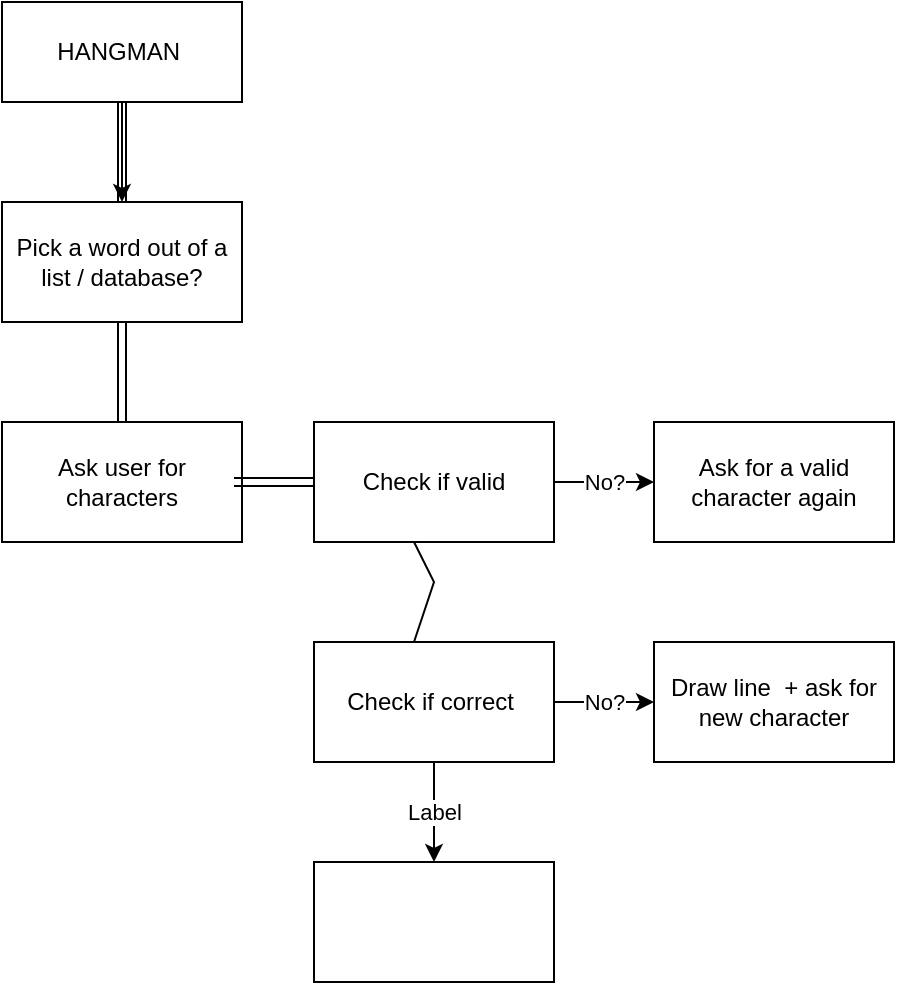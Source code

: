 <mxfile version="24.7.4">
  <diagram name="Page-1" id="YkgMBwCI7OGXfndA6B0e">
    <mxGraphModel dx="1242" dy="802" grid="1" gridSize="10" guides="1" tooltips="1" connect="1" arrows="1" fold="1" page="1" pageScale="1" pageWidth="827" pageHeight="1169" math="0" shadow="0">
      <root>
        <mxCell id="0" />
        <mxCell id="1" parent="0" />
        <mxCell id="1CcfnZJcr7BuHAOgr-7a-4" value="" style="edgeStyle=orthogonalEdgeStyle;rounded=0;orthogonalLoop=1;jettySize=auto;html=1;" edge="1" parent="1" source="1CcfnZJcr7BuHAOgr-7a-1" target="1CcfnZJcr7BuHAOgr-7a-2">
          <mxGeometry relative="1" as="geometry" />
        </mxCell>
        <mxCell id="1CcfnZJcr7BuHAOgr-7a-1" value="HANGMAN&amp;nbsp;" style="rounded=0;whiteSpace=wrap;html=1;" vertex="1" parent="1">
          <mxGeometry x="354" y="10" width="120" height="50" as="geometry" />
        </mxCell>
        <mxCell id="1CcfnZJcr7BuHAOgr-7a-2" value="Pick a word out of a list / database?" style="rounded=0;whiteSpace=wrap;html=1;" vertex="1" parent="1">
          <mxGeometry x="354" y="110" width="120" height="60" as="geometry" />
        </mxCell>
        <mxCell id="1CcfnZJcr7BuHAOgr-7a-3" value="" style="shape=link;html=1;rounded=0;entryX=0.5;entryY=1;entryDx=0;entryDy=0;" edge="1" parent="1" source="1CcfnZJcr7BuHAOgr-7a-2" target="1CcfnZJcr7BuHAOgr-7a-1">
          <mxGeometry width="100" relative="1" as="geometry">
            <mxPoint x="414" y="10" as="sourcePoint" />
            <mxPoint x="410" y="60" as="targetPoint" />
          </mxGeometry>
        </mxCell>
        <mxCell id="1CcfnZJcr7BuHAOgr-7a-5" value="Ask user for characters" style="rounded=0;whiteSpace=wrap;html=1;" vertex="1" parent="1">
          <mxGeometry x="354" y="220" width="120" height="60" as="geometry" />
        </mxCell>
        <mxCell id="1CcfnZJcr7BuHAOgr-7a-9" value="" style="shape=link;html=1;rounded=0;" edge="1" parent="1" source="1CcfnZJcr7BuHAOgr-7a-5">
          <mxGeometry width="100" relative="1" as="geometry">
            <mxPoint x="414" y="120" as="sourcePoint" />
            <mxPoint x="414" y="170" as="targetPoint" />
          </mxGeometry>
        </mxCell>
        <mxCell id="1CcfnZJcr7BuHAOgr-7a-10" value="" style="shape=link;html=1;rounded=0;" edge="1" parent="1" target="1CcfnZJcr7BuHAOgr-7a-11">
          <mxGeometry width="100" relative="1" as="geometry">
            <mxPoint x="470" y="250" as="sourcePoint" />
            <mxPoint x="570" y="250" as="targetPoint" />
          </mxGeometry>
        </mxCell>
        <mxCell id="1CcfnZJcr7BuHAOgr-7a-11" value="Check if valid" style="rounded=0;whiteSpace=wrap;html=1;" vertex="1" parent="1">
          <mxGeometry x="510" y="220" width="120" height="60" as="geometry" />
        </mxCell>
        <mxCell id="1CcfnZJcr7BuHAOgr-7a-12" value="Ask for a valid character again" style="rounded=0;whiteSpace=wrap;html=1;" vertex="1" parent="1">
          <mxGeometry x="680" y="220" width="120" height="60" as="geometry" />
        </mxCell>
        <mxCell id="1CcfnZJcr7BuHAOgr-7a-13" value="" style="endArrow=classic;html=1;rounded=0;entryX=0;entryY=0.5;entryDx=0;entryDy=0;" edge="1" parent="1" source="1CcfnZJcr7BuHAOgr-7a-11" target="1CcfnZJcr7BuHAOgr-7a-12">
          <mxGeometry relative="1" as="geometry">
            <mxPoint x="630" y="250" as="sourcePoint" />
            <mxPoint x="670" y="250" as="targetPoint" />
          </mxGeometry>
        </mxCell>
        <mxCell id="1CcfnZJcr7BuHAOgr-7a-14" value="No?" style="edgeLabel;resizable=0;html=1;;align=center;verticalAlign=middle;" connectable="0" vertex="1" parent="1CcfnZJcr7BuHAOgr-7a-13">
          <mxGeometry relative="1" as="geometry" />
        </mxCell>
        <mxCell id="1CcfnZJcr7BuHAOgr-7a-15" value="" style="endArrow=none;html=1;rounded=0;" edge="1" parent="1">
          <mxGeometry width="50" height="50" relative="1" as="geometry">
            <mxPoint x="560" y="330" as="sourcePoint" />
            <mxPoint x="560" y="280" as="targetPoint" />
            <Array as="points">
              <mxPoint x="570" y="300" />
            </Array>
          </mxGeometry>
        </mxCell>
        <mxCell id="1CcfnZJcr7BuHAOgr-7a-16" value="Check if correct&amp;nbsp;" style="rounded=0;whiteSpace=wrap;html=1;" vertex="1" parent="1">
          <mxGeometry x="510" y="330" width="120" height="60" as="geometry" />
        </mxCell>
        <mxCell id="1CcfnZJcr7BuHAOgr-7a-17" value="Draw line &amp;nbsp;+ ask for new character" style="rounded=0;whiteSpace=wrap;html=1;" vertex="1" parent="1">
          <mxGeometry x="680" y="330" width="120" height="60" as="geometry" />
        </mxCell>
        <mxCell id="1CcfnZJcr7BuHAOgr-7a-18" value="" style="endArrow=classic;html=1;rounded=0;" edge="1" parent="1" source="1CcfnZJcr7BuHAOgr-7a-16">
          <mxGeometry relative="1" as="geometry">
            <mxPoint x="630" y="360" as="sourcePoint" />
            <mxPoint x="680" y="360" as="targetPoint" />
          </mxGeometry>
        </mxCell>
        <mxCell id="1CcfnZJcr7BuHAOgr-7a-19" value="No?" style="edgeLabel;resizable=0;html=1;;align=center;verticalAlign=middle;" connectable="0" vertex="1" parent="1CcfnZJcr7BuHAOgr-7a-18">
          <mxGeometry relative="1" as="geometry" />
        </mxCell>
        <mxCell id="1CcfnZJcr7BuHAOgr-7a-20" value="" style="rounded=0;whiteSpace=wrap;html=1;" vertex="1" parent="1">
          <mxGeometry x="510" y="440" width="120" height="60" as="geometry" />
        </mxCell>
        <mxCell id="1CcfnZJcr7BuHAOgr-7a-21" value="" style="endArrow=classic;html=1;rounded=0;" edge="1" parent="1" source="1CcfnZJcr7BuHAOgr-7a-16">
          <mxGeometry relative="1" as="geometry">
            <mxPoint x="570" y="390" as="sourcePoint" />
            <mxPoint x="570" y="440" as="targetPoint" />
          </mxGeometry>
        </mxCell>
        <mxCell id="1CcfnZJcr7BuHAOgr-7a-22" value="Label" style="edgeLabel;resizable=0;html=1;;align=center;verticalAlign=middle;" connectable="0" vertex="1" parent="1CcfnZJcr7BuHAOgr-7a-21">
          <mxGeometry relative="1" as="geometry" />
        </mxCell>
      </root>
    </mxGraphModel>
  </diagram>
</mxfile>
